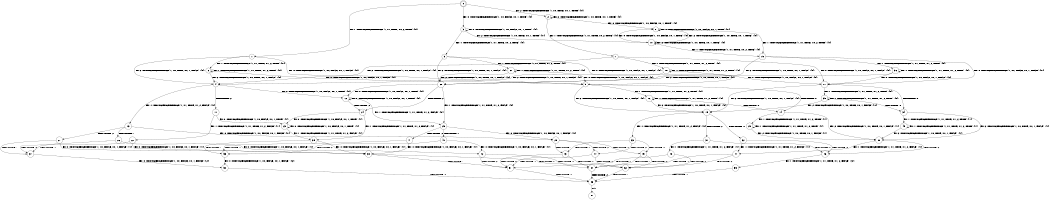 digraph BCG {
size = "7, 10.5";
center = TRUE;
node [shape = circle];
0 [peripheries = 2];
0 -> 1 [label = "EX !1 !ATOMIC_EXCH_BRANCH (1, +1, TRUE, +0, 2, TRUE) !{0}"];
0 -> 2 [label = "EX !2 !ATOMIC_EXCH_BRANCH (1, +0, TRUE, +0, 1, TRUE) !{0}"];
0 -> 3 [label = "EX !0 !ATOMIC_EXCH_BRANCH (1, +0, FALSE, +0, 1, TRUE) !{0}"];
1 -> 4 [label = "EX !2 !ATOMIC_EXCH_BRANCH (1, +0, TRUE, +0, 1, FALSE) !{0}"];
1 -> 5 [label = "EX !0 !ATOMIC_EXCH_BRANCH (1, +0, FALSE, +0, 1, FALSE) !{0}"];
1 -> 6 [label = "EX !1 !ATOMIC_EXCH_BRANCH (1, +1, TRUE, +1, 2, TRUE) !{0}"];
2 -> 7 [label = "EX !1 !ATOMIC_EXCH_BRANCH (1, +1, TRUE, +0, 2, TRUE) !{0}"];
2 -> 8 [label = "EX !0 !ATOMIC_EXCH_BRANCH (1, +0, FALSE, +0, 1, TRUE) !{0}"];
2 -> 2 [label = "EX !2 !ATOMIC_EXCH_BRANCH (1, +0, TRUE, +0, 1, TRUE) !{0}"];
3 -> 9 [label = "EX !1 !ATOMIC_EXCH_BRANCH (1, +1, TRUE, +0, 2, TRUE) !{0}"];
3 -> 10 [label = "EX !2 !ATOMIC_EXCH_BRANCH (1, +0, TRUE, +0, 1, TRUE) !{0}"];
3 -> 3 [label = "EX !0 !ATOMIC_EXCH_BRANCH (1, +0, FALSE, +0, 1, TRUE) !{0}"];
4 -> 11 [label = "TERMINATE !2"];
4 -> 12 [label = "EX !0 !ATOMIC_EXCH_BRANCH (1, +0, FALSE, +0, 1, TRUE) !{0}"];
4 -> 13 [label = "EX !1 !ATOMIC_EXCH_BRANCH (1, +1, TRUE, +1, 2, FALSE) !{0}"];
5 -> 14 [label = "TERMINATE !0"];
5 -> 15 [label = "EX !2 !ATOMIC_EXCH_BRANCH (1, +0, TRUE, +0, 1, FALSE) !{0}"];
5 -> 16 [label = "EX !1 !ATOMIC_EXCH_BRANCH (1, +1, TRUE, +1, 2, TRUE) !{0}"];
6 -> 4 [label = "EX !2 !ATOMIC_EXCH_BRANCH (1, +0, TRUE, +0, 1, FALSE) !{0}"];
6 -> 5 [label = "EX !0 !ATOMIC_EXCH_BRANCH (1, +0, FALSE, +0, 1, FALSE) !{0}"];
6 -> 6 [label = "EX !1 !ATOMIC_EXCH_BRANCH (1, +1, TRUE, +1, 2, TRUE) !{0}"];
7 -> 17 [label = "EX !0 !ATOMIC_EXCH_BRANCH (1, +0, FALSE, +0, 1, FALSE) !{0}"];
7 -> 4 [label = "EX !2 !ATOMIC_EXCH_BRANCH (1, +0, TRUE, +0, 1, FALSE) !{0}"];
7 -> 18 [label = "EX !1 !ATOMIC_EXCH_BRANCH (1, +1, TRUE, +1, 2, TRUE) !{0}"];
8 -> 19 [label = "EX !1 !ATOMIC_EXCH_BRANCH (1, +1, TRUE, +0, 2, TRUE) !{0}"];
8 -> 10 [label = "EX !2 !ATOMIC_EXCH_BRANCH (1, +0, TRUE, +0, 1, TRUE) !{0}"];
8 -> 8 [label = "EX !0 !ATOMIC_EXCH_BRANCH (1, +0, FALSE, +0, 1, TRUE) !{0}"];
9 -> 20 [label = "EX !2 !ATOMIC_EXCH_BRANCH (1, +0, TRUE, +0, 1, FALSE) !{0}"];
9 -> 21 [label = "EX !1 !ATOMIC_EXCH_BRANCH (1, +1, TRUE, +1, 2, TRUE) !{0}"];
9 -> 5 [label = "EX !0 !ATOMIC_EXCH_BRANCH (1, +0, FALSE, +0, 1, FALSE) !{0}"];
10 -> 19 [label = "EX !1 !ATOMIC_EXCH_BRANCH (1, +1, TRUE, +0, 2, TRUE) !{0}"];
10 -> 10 [label = "EX !2 !ATOMIC_EXCH_BRANCH (1, +0, TRUE, +0, 1, TRUE) !{0}"];
10 -> 8 [label = "EX !0 !ATOMIC_EXCH_BRANCH (1, +0, FALSE, +0, 1, TRUE) !{0}"];
11 -> 22 [label = "EX !1 !ATOMIC_EXCH_BRANCH (1, +1, TRUE, +1, 2, FALSE) !{1}"];
11 -> 23 [label = "EX !0 !ATOMIC_EXCH_BRANCH (1, +0, FALSE, +0, 1, TRUE) !{1}"];
12 -> 24 [label = "TERMINATE !2"];
12 -> 25 [label = "EX !1 !ATOMIC_EXCH_BRANCH (1, +1, TRUE, +1, 2, FALSE) !{0}"];
12 -> 12 [label = "EX !0 !ATOMIC_EXCH_BRANCH (1, +0, FALSE, +0, 1, TRUE) !{0}"];
13 -> 26 [label = "TERMINATE !1"];
13 -> 27 [label = "TERMINATE !2"];
13 -> 28 [label = "EX !0 !ATOMIC_EXCH_BRANCH (1, +0, FALSE, +0, 1, FALSE) !{0}"];
14 -> 29 [label = "EX !1 !ATOMIC_EXCH_BRANCH (1, +1, TRUE, +1, 2, TRUE) !{1}"];
14 -> 30 [label = "EX !2 !ATOMIC_EXCH_BRANCH (1, +0, TRUE, +0, 1, FALSE) !{1}"];
15 -> 31 [label = "TERMINATE !2"];
15 -> 32 [label = "TERMINATE !0"];
15 -> 33 [label = "EX !1 !ATOMIC_EXCH_BRANCH (1, +1, TRUE, +1, 2, FALSE) !{0}"];
16 -> 14 [label = "TERMINATE !0"];
16 -> 15 [label = "EX !2 !ATOMIC_EXCH_BRANCH (1, +0, TRUE, +0, 1, FALSE) !{0}"];
16 -> 16 [label = "EX !1 !ATOMIC_EXCH_BRANCH (1, +1, TRUE, +1, 2, TRUE) !{0}"];
17 -> 34 [label = "TERMINATE !0"];
17 -> 15 [label = "EX !2 !ATOMIC_EXCH_BRANCH (1, +0, TRUE, +0, 1, FALSE) !{0}"];
17 -> 35 [label = "EX !1 !ATOMIC_EXCH_BRANCH (1, +1, TRUE, +1, 2, TRUE) !{0}"];
18 -> 17 [label = "EX !0 !ATOMIC_EXCH_BRANCH (1, +0, FALSE, +0, 1, FALSE) !{0}"];
18 -> 4 [label = "EX !2 !ATOMIC_EXCH_BRANCH (1, +0, TRUE, +0, 1, FALSE) !{0}"];
18 -> 18 [label = "EX !1 !ATOMIC_EXCH_BRANCH (1, +1, TRUE, +1, 2, TRUE) !{0}"];
19 -> 20 [label = "EX !2 !ATOMIC_EXCH_BRANCH (1, +0, TRUE, +0, 1, FALSE) !{0}"];
19 -> 36 [label = "EX !1 !ATOMIC_EXCH_BRANCH (1, +1, TRUE, +1, 2, TRUE) !{0}"];
19 -> 17 [label = "EX !0 !ATOMIC_EXCH_BRANCH (1, +0, FALSE, +0, 1, FALSE) !{0}"];
20 -> 24 [label = "TERMINATE !2"];
20 -> 25 [label = "EX !1 !ATOMIC_EXCH_BRANCH (1, +1, TRUE, +1, 2, FALSE) !{0}"];
20 -> 12 [label = "EX !0 !ATOMIC_EXCH_BRANCH (1, +0, FALSE, +0, 1, TRUE) !{0}"];
21 -> 20 [label = "EX !2 !ATOMIC_EXCH_BRANCH (1, +0, TRUE, +0, 1, FALSE) !{0}"];
21 -> 21 [label = "EX !1 !ATOMIC_EXCH_BRANCH (1, +1, TRUE, +1, 2, TRUE) !{0}"];
21 -> 5 [label = "EX !0 !ATOMIC_EXCH_BRANCH (1, +0, FALSE, +0, 1, FALSE) !{0}"];
22 -> 37 [label = "TERMINATE !1"];
22 -> 38 [label = "EX !0 !ATOMIC_EXCH_BRANCH (1, +0, FALSE, +0, 1, FALSE) !{1}"];
23 -> 39 [label = "EX !1 !ATOMIC_EXCH_BRANCH (1, +1, TRUE, +1, 2, FALSE) !{1}"];
23 -> 23 [label = "EX !0 !ATOMIC_EXCH_BRANCH (1, +0, FALSE, +0, 1, TRUE) !{1}"];
24 -> 39 [label = "EX !1 !ATOMIC_EXCH_BRANCH (1, +1, TRUE, +1, 2, FALSE) !{1}"];
24 -> 23 [label = "EX !0 !ATOMIC_EXCH_BRANCH (1, +0, FALSE, +0, 1, TRUE) !{1}"];
25 -> 40 [label = "TERMINATE !1"];
25 -> 41 [label = "TERMINATE !2"];
25 -> 28 [label = "EX !0 !ATOMIC_EXCH_BRANCH (1, +0, FALSE, +0, 1, FALSE) !{0}"];
26 -> 37 [label = "TERMINATE !2"];
26 -> 42 [label = "EX !0 !ATOMIC_EXCH_BRANCH (1, +0, FALSE, +0, 1, FALSE) !{1}"];
27 -> 37 [label = "TERMINATE !1"];
27 -> 38 [label = "EX !0 !ATOMIC_EXCH_BRANCH (1, +0, FALSE, +0, 1, FALSE) !{1}"];
28 -> 43 [label = "TERMINATE !1"];
28 -> 44 [label = "TERMINATE !2"];
28 -> 45 [label = "TERMINATE !0"];
29 -> 30 [label = "EX !2 !ATOMIC_EXCH_BRANCH (1, +0, TRUE, +0, 1, FALSE) !{1}"];
29 -> 29 [label = "EX !1 !ATOMIC_EXCH_BRANCH (1, +1, TRUE, +1, 2, TRUE) !{1}"];
30 -> 46 [label = "TERMINATE !2"];
30 -> 47 [label = "EX !1 !ATOMIC_EXCH_BRANCH (1, +1, TRUE, +1, 2, FALSE) !{1}"];
31 -> 48 [label = "EX !1 !ATOMIC_EXCH_BRANCH (1, +1, TRUE, +1, 2, FALSE) !{1}"];
31 -> 46 [label = "TERMINATE !0"];
32 -> 47 [label = "EX !1 !ATOMIC_EXCH_BRANCH (1, +1, TRUE, +1, 2, FALSE) !{1}"];
32 -> 46 [label = "TERMINATE !2"];
33 -> 43 [label = "TERMINATE !1"];
33 -> 44 [label = "TERMINATE !2"];
33 -> 45 [label = "TERMINATE !0"];
34 -> 30 [label = "EX !2 !ATOMIC_EXCH_BRANCH (1, +0, TRUE, +0, 1, FALSE) !{1}"];
34 -> 49 [label = "EX !1 !ATOMIC_EXCH_BRANCH (1, +1, TRUE, +1, 2, TRUE) !{1}"];
35 -> 34 [label = "TERMINATE !0"];
35 -> 15 [label = "EX !2 !ATOMIC_EXCH_BRANCH (1, +0, TRUE, +0, 1, FALSE) !{0}"];
35 -> 35 [label = "EX !1 !ATOMIC_EXCH_BRANCH (1, +1, TRUE, +1, 2, TRUE) !{0}"];
36 -> 20 [label = "EX !2 !ATOMIC_EXCH_BRANCH (1, +0, TRUE, +0, 1, FALSE) !{0}"];
36 -> 36 [label = "EX !1 !ATOMIC_EXCH_BRANCH (1, +1, TRUE, +1, 2, TRUE) !{0}"];
36 -> 17 [label = "EX !0 !ATOMIC_EXCH_BRANCH (1, +0, FALSE, +0, 1, FALSE) !{0}"];
37 -> 50 [label = "EX !0 !ATOMIC_EXCH_BRANCH (1, +0, FALSE, +0, 1, FALSE) !{2}"];
38 -> 51 [label = "TERMINATE !1"];
38 -> 52 [label = "TERMINATE !0"];
39 -> 53 [label = "TERMINATE !1"];
39 -> 38 [label = "EX !0 !ATOMIC_EXCH_BRANCH (1, +0, FALSE, +0, 1, FALSE) !{1}"];
40 -> 42 [label = "EX !0 !ATOMIC_EXCH_BRANCH (1, +0, FALSE, +0, 1, FALSE) !{1}"];
40 -> 53 [label = "TERMINATE !2"];
41 -> 38 [label = "EX !0 !ATOMIC_EXCH_BRANCH (1, +0, FALSE, +0, 1, FALSE) !{1}"];
41 -> 53 [label = "TERMINATE !1"];
42 -> 51 [label = "TERMINATE !2"];
42 -> 54 [label = "TERMINATE !0"];
43 -> 51 [label = "TERMINATE !2"];
43 -> 54 [label = "TERMINATE !0"];
44 -> 51 [label = "TERMINATE !1"];
44 -> 52 [label = "TERMINATE !0"];
45 -> 54 [label = "TERMINATE !1"];
45 -> 52 [label = "TERMINATE !2"];
46 -> 55 [label = "EX !1 !ATOMIC_EXCH_BRANCH (1, +1, TRUE, +1, 2, FALSE) !{2}"];
47 -> 54 [label = "TERMINATE !1"];
47 -> 52 [label = "TERMINATE !2"];
48 -> 51 [label = "TERMINATE !1"];
48 -> 52 [label = "TERMINATE !0"];
49 -> 30 [label = "EX !2 !ATOMIC_EXCH_BRANCH (1, +0, TRUE, +0, 1, FALSE) !{1}"];
49 -> 49 [label = "EX !1 !ATOMIC_EXCH_BRANCH (1, +1, TRUE, +1, 2, TRUE) !{1}"];
50 -> 56 [label = "TERMINATE !0"];
51 -> 56 [label = "TERMINATE !0"];
52 -> 56 [label = "TERMINATE !1"];
53 -> 50 [label = "EX !0 !ATOMIC_EXCH_BRANCH (1, +0, FALSE, +0, 1, FALSE) !{2}"];
54 -> 56 [label = "TERMINATE !2"];
55 -> 56 [label = "TERMINATE !1"];
56 -> 57 [label = "exit"];
}
